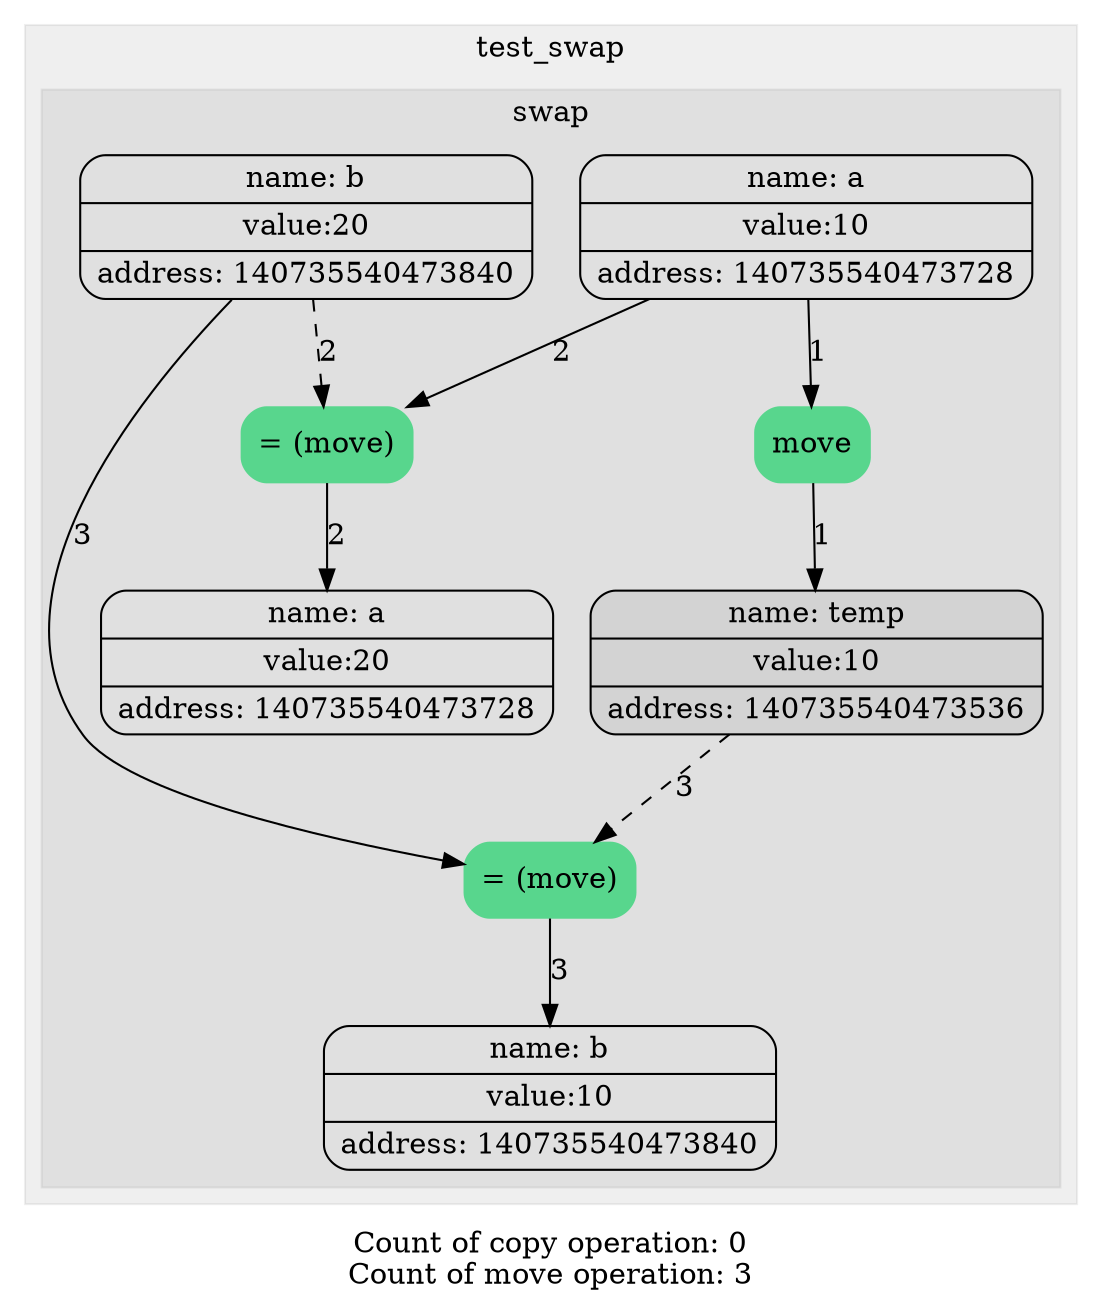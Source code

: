digraph G{
trankdir=HR;
node[shape=Mrecord];

subgraph "cluster_0" {
label = test_swap;
style= filled
color = "#00000010";
1[label="{ {name: tmp0} | {value:10} | {address: 140735540473728}} " color=""style=""];
1[label="{ {name: a} | {value:10} | {address: 140735540473728}} " color=""style=""];
2[label="{ {name: tmp1} | {value:20} | {address: 140735540473840}} " color=""style=""];
2[label="{ {name: b} | {value:20} | {address: 140735540473840}} " color=""style=""];
subgraph "cluster_1" {
label = swap;
style= filled
color = "#00000010";
3[label="move" color = "#58D68D" style = "filled"];
edge[style = "" color = ""label = "1"]1->3;
4[label="{ {name: tmp2} | {value:10} | {address: 140735540473536}} " color=""style="filled"];
edge[style = "" color = ""label = "1"]3->4;
4[label="{ {name: temp} | {value:10} | {address: 140735540473536}} " color=""style="filled"];
5[label="= (move)" color = "#58D68D" style = "filled"];
edge[style = "" color = ""label = "2"]1->5;
edge[style = "dashed" color = ""label = "2"]2->5;
6[label="{ {name: a} | {value:20} | {address: 140735540473728}} " color=""style=""];
edge[style = "" color = ""label = "2"]5->6;
7[label="= (move)" color = "#58D68D" style = "filled"];
edge[style = "" color = ""label = "3"]2->7;
edge[style = "dashed" color = ""label = "3"]4->7;
8[label="{ {name: b} | {value:10} | {address: 140735540473840}} " color=""style=""];
edge[style = "" color = ""label = "3"]7->8;
}
}
label="Count of copy operation: 0
Count of move operation: 3"}